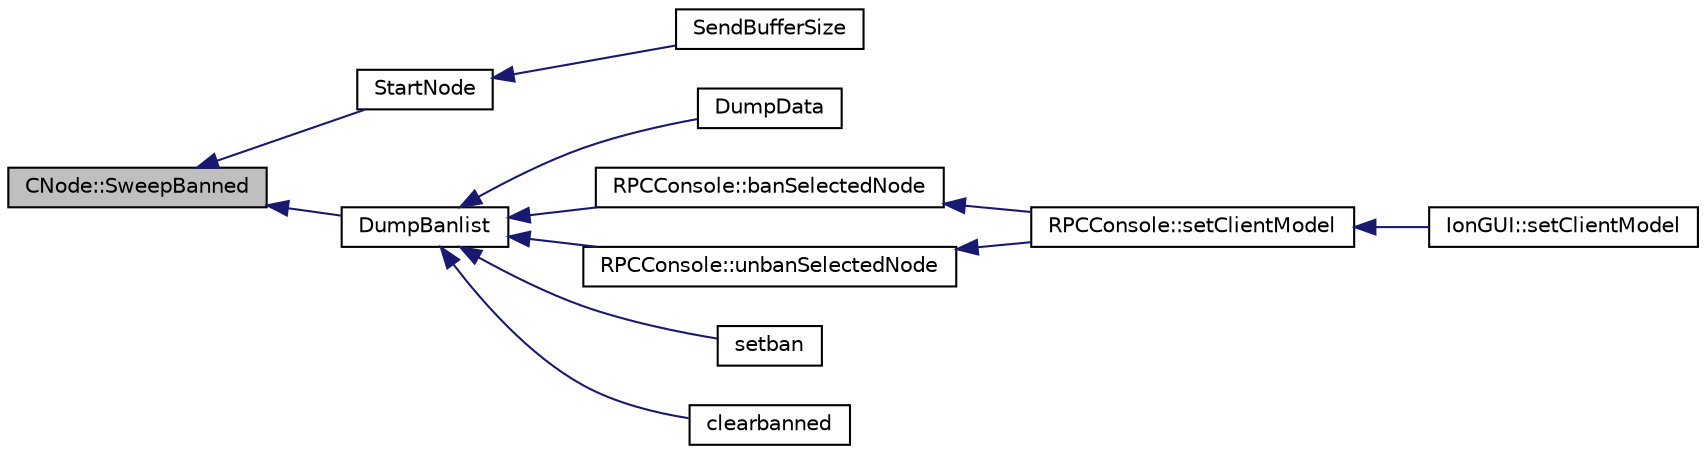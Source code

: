 digraph "CNode::SweepBanned"
{
  edge [fontname="Helvetica",fontsize="10",labelfontname="Helvetica",labelfontsize="10"];
  node [fontname="Helvetica",fontsize="10",shape=record];
  rankdir="LR";
  Node258 [label="CNode::SweepBanned",height=0.2,width=0.4,color="black", fillcolor="grey75", style="filled", fontcolor="black"];
  Node258 -> Node259 [dir="back",color="midnightblue",fontsize="10",style="solid",fontname="Helvetica"];
  Node259 [label="StartNode",height=0.2,width=0.4,color="black", fillcolor="white", style="filled",URL="$net_8h.html#a9396d8054e8f74959e9391871aaddde0"];
  Node259 -> Node260 [dir="back",color="midnightblue",fontsize="10",style="solid",fontname="Helvetica"];
  Node260 [label="SendBufferSize",height=0.2,width=0.4,color="black", fillcolor="white", style="filled",URL="$net_8h.html#a13f289d6233bd32b78a38793f76bdccb"];
  Node258 -> Node261 [dir="back",color="midnightblue",fontsize="10",style="solid",fontname="Helvetica"];
  Node261 [label="DumpBanlist",height=0.2,width=0.4,color="black", fillcolor="white", style="filled",URL="$net_8h.html#af593c31ddb8a6d2f3c6faf63c28b5aa9"];
  Node261 -> Node262 [dir="back",color="midnightblue",fontsize="10",style="solid",fontname="Helvetica"];
  Node262 [label="DumpData",height=0.2,width=0.4,color="black", fillcolor="white", style="filled",URL="$net_8cpp.html#a88d718bd281a8150c9bb2d8c1e8e0a09"];
  Node261 -> Node263 [dir="back",color="midnightblue",fontsize="10",style="solid",fontname="Helvetica"];
  Node263 [label="RPCConsole::banSelectedNode",height=0.2,width=0.4,color="black", fillcolor="white", style="filled",URL="$class_r_p_c_console.html#aacaf485583b6342c5e1877e7582f95c5",tooltip="Ban a selected node on the Peers tab. "];
  Node263 -> Node264 [dir="back",color="midnightblue",fontsize="10",style="solid",fontname="Helvetica"];
  Node264 [label="RPCConsole::setClientModel",height=0.2,width=0.4,color="black", fillcolor="white", style="filled",URL="$class_r_p_c_console.html#a355349a33664a07628e9ca22a60f5fa7"];
  Node264 -> Node265 [dir="back",color="midnightblue",fontsize="10",style="solid",fontname="Helvetica"];
  Node265 [label="IonGUI::setClientModel",height=0.2,width=0.4,color="black", fillcolor="white", style="filled",URL="$class_ion_g_u_i.html#aee0c583c834ce4f4c598c29db83b0680",tooltip="Set the client model. "];
  Node261 -> Node266 [dir="back",color="midnightblue",fontsize="10",style="solid",fontname="Helvetica"];
  Node266 [label="RPCConsole::unbanSelectedNode",height=0.2,width=0.4,color="black", fillcolor="white", style="filled",URL="$class_r_p_c_console.html#a9a974887c33bf1d4b25eb6aeea002941",tooltip="Unban a selected node on the Bans tab. "];
  Node266 -> Node264 [dir="back",color="midnightblue",fontsize="10",style="solid",fontname="Helvetica"];
  Node261 -> Node267 [dir="back",color="midnightblue",fontsize="10",style="solid",fontname="Helvetica"];
  Node267 [label="setban",height=0.2,width=0.4,color="black", fillcolor="white", style="filled",URL="$rpcnet_8cpp.html#a4691c5765507f04c86e42e8df1e5c047"];
  Node261 -> Node268 [dir="back",color="midnightblue",fontsize="10",style="solid",fontname="Helvetica"];
  Node268 [label="clearbanned",height=0.2,width=0.4,color="black", fillcolor="white", style="filled",URL="$rpcnet_8cpp.html#a6bc0a8efe17b841bb486d49037dda28c"];
}
